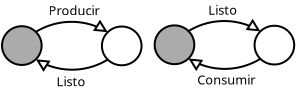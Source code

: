 <?xml version="1.0" encoding="UTF-8"?>
<dia:diagram xmlns:dia="http://www.lysator.liu.se/~alla/dia/">
  <dia:layer name="Fondo" visible="true" active="true">
    <dia:group>
      <dia:object type="Flowchart - Ellipse" version="0" id="O0">
        <dia:attribute name="obj_pos">
          <dia:point val="8.012,13.031"/>
        </dia:attribute>
        <dia:attribute name="obj_bb">
          <dia:rectangle val="7.962,12.981;10.044,15.019"/>
        </dia:attribute>
        <dia:attribute name="elem_corner">
          <dia:point val="8.012,13.031"/>
        </dia:attribute>
        <dia:attribute name="elem_width">
          <dia:real val="1.982"/>
        </dia:attribute>
        <dia:attribute name="elem_height">
          <dia:real val="1.938"/>
        </dia:attribute>
        <dia:attribute name="border_width">
          <dia:real val="0.1"/>
        </dia:attribute>
        <dia:attribute name="inner_color">
          <dia:color val="#ababab"/>
        </dia:attribute>
        <dia:attribute name="show_background">
          <dia:boolean val="true"/>
        </dia:attribute>
        <dia:attribute name="padding">
          <dia:real val="0.354"/>
        </dia:attribute>
        <dia:attribute name="text">
          <dia:composite type="text">
            <dia:attribute name="string">
              <dia:string>##</dia:string>
            </dia:attribute>
            <dia:attribute name="font">
              <dia:font family="sans" style="0" name="Helvetica"/>
            </dia:attribute>
            <dia:attribute name="height">
              <dia:real val="0.8"/>
            </dia:attribute>
            <dia:attribute name="pos">
              <dia:point val="9.003,14.195"/>
            </dia:attribute>
            <dia:attribute name="color">
              <dia:color val="#000000"/>
            </dia:attribute>
            <dia:attribute name="alignment">
              <dia:enum val="1"/>
            </dia:attribute>
          </dia:composite>
        </dia:attribute>
      </dia:object>
      <dia:object type="Flowchart - Ellipse" version="0" id="O1">
        <dia:attribute name="obj_pos">
          <dia:point val="13.008,13.047"/>
        </dia:attribute>
        <dia:attribute name="obj_bb">
          <dia:rectangle val="12.957,12.998;15.039,15.035"/>
        </dia:attribute>
        <dia:attribute name="elem_corner">
          <dia:point val="13.008,13.047"/>
        </dia:attribute>
        <dia:attribute name="elem_width">
          <dia:real val="1.982"/>
        </dia:attribute>
        <dia:attribute name="elem_height">
          <dia:real val="1.938"/>
        </dia:attribute>
        <dia:attribute name="show_background">
          <dia:boolean val="true"/>
        </dia:attribute>
        <dia:attribute name="padding">
          <dia:real val="0.354"/>
        </dia:attribute>
        <dia:attribute name="text">
          <dia:composite type="text">
            <dia:attribute name="string">
              <dia:string>##</dia:string>
            </dia:attribute>
            <dia:attribute name="font">
              <dia:font family="sans" style="0" name="Helvetica"/>
            </dia:attribute>
            <dia:attribute name="height">
              <dia:real val="0.8"/>
            </dia:attribute>
            <dia:attribute name="pos">
              <dia:point val="13.998,14.211"/>
            </dia:attribute>
            <dia:attribute name="color">
              <dia:color val="#000000"/>
            </dia:attribute>
            <dia:attribute name="alignment">
              <dia:enum val="1"/>
            </dia:attribute>
          </dia:composite>
        </dia:attribute>
      </dia:object>
      <dia:object type="Standard - Arc" version="0" id="O2">
        <dia:attribute name="obj_pos">
          <dia:point val="9.704,13.315"/>
        </dia:attribute>
        <dia:attribute name="obj_bb">
          <dia:rectangle val="9.653,12.7;13.348,13.382"/>
        </dia:attribute>
        <dia:attribute name="conn_endpoints">
          <dia:point val="9.704,13.315"/>
          <dia:point val="13.298,13.331"/>
        </dia:attribute>
        <dia:attribute name="curve_distance">
          <dia:real val="-0.511"/>
        </dia:attribute>
        <dia:attribute name="end_arrow">
          <dia:enum val="2"/>
        </dia:attribute>
        <dia:attribute name="end_arrow_length">
          <dia:real val="0.5"/>
        </dia:attribute>
        <dia:attribute name="end_arrow_width">
          <dia:real val="0.5"/>
        </dia:attribute>
        <dia:connections>
          <dia:connection handle="0" to="O0" connection="2"/>
          <dia:connection handle="1" to="O1" connection="6"/>
        </dia:connections>
      </dia:object>
      <dia:object type="Standard - Arc" version="0" id="O3">
        <dia:attribute name="obj_pos">
          <dia:point val="13.298,14.701"/>
        </dia:attribute>
        <dia:attribute name="obj_bb">
          <dia:rectangle val="9.653,14.635;13.348,15.317"/>
        </dia:attribute>
        <dia:attribute name="conn_endpoints">
          <dia:point val="13.298,14.701"/>
          <dia:point val="9.704,14.685"/>
        </dia:attribute>
        <dia:attribute name="curve_distance">
          <dia:real val="-0.513"/>
        </dia:attribute>
        <dia:attribute name="end_arrow">
          <dia:enum val="2"/>
        </dia:attribute>
        <dia:attribute name="end_arrow_length">
          <dia:real val="0.5"/>
        </dia:attribute>
        <dia:attribute name="end_arrow_width">
          <dia:real val="0.5"/>
        </dia:attribute>
        <dia:connections>
          <dia:connection handle="0" to="O1" connection="10"/>
          <dia:connection handle="1" to="O0" connection="14"/>
        </dia:connections>
      </dia:object>
      <dia:object type="Flowchart - Ellipse" version="0" id="O4">
        <dia:attribute name="obj_pos">
          <dia:point val="15.645,12.991"/>
        </dia:attribute>
        <dia:attribute name="obj_bb">
          <dia:rectangle val="15.595,12.941;17.677,14.979"/>
        </dia:attribute>
        <dia:attribute name="elem_corner">
          <dia:point val="15.645,12.991"/>
        </dia:attribute>
        <dia:attribute name="elem_width">
          <dia:real val="1.982"/>
        </dia:attribute>
        <dia:attribute name="elem_height">
          <dia:real val="1.938"/>
        </dia:attribute>
        <dia:attribute name="border_width">
          <dia:real val="0.1"/>
        </dia:attribute>
        <dia:attribute name="inner_color">
          <dia:color val="#ababab"/>
        </dia:attribute>
        <dia:attribute name="show_background">
          <dia:boolean val="true"/>
        </dia:attribute>
        <dia:attribute name="padding">
          <dia:real val="0.354"/>
        </dia:attribute>
        <dia:attribute name="text">
          <dia:composite type="text">
            <dia:attribute name="string">
              <dia:string>##</dia:string>
            </dia:attribute>
            <dia:attribute name="font">
              <dia:font family="sans" style="0" name="Helvetica"/>
            </dia:attribute>
            <dia:attribute name="height">
              <dia:real val="0.8"/>
            </dia:attribute>
            <dia:attribute name="pos">
              <dia:point val="16.636,14.155"/>
            </dia:attribute>
            <dia:attribute name="color">
              <dia:color val="#000000"/>
            </dia:attribute>
            <dia:attribute name="alignment">
              <dia:enum val="1"/>
            </dia:attribute>
          </dia:composite>
        </dia:attribute>
      </dia:object>
      <dia:object type="Flowchart - Ellipse" version="0" id="O5">
        <dia:attribute name="obj_pos">
          <dia:point val="20.64,13.008"/>
        </dia:attribute>
        <dia:attribute name="obj_bb">
          <dia:rectangle val="20.59,12.958;22.672,14.995"/>
        </dia:attribute>
        <dia:attribute name="elem_corner">
          <dia:point val="20.64,13.008"/>
        </dia:attribute>
        <dia:attribute name="elem_width">
          <dia:real val="1.982"/>
        </dia:attribute>
        <dia:attribute name="elem_height">
          <dia:real val="1.938"/>
        </dia:attribute>
        <dia:attribute name="show_background">
          <dia:boolean val="true"/>
        </dia:attribute>
        <dia:attribute name="padding">
          <dia:real val="0.354"/>
        </dia:attribute>
        <dia:attribute name="text">
          <dia:composite type="text">
            <dia:attribute name="string">
              <dia:string>##</dia:string>
            </dia:attribute>
            <dia:attribute name="font">
              <dia:font family="sans" style="0" name="Helvetica"/>
            </dia:attribute>
            <dia:attribute name="height">
              <dia:real val="0.8"/>
            </dia:attribute>
            <dia:attribute name="pos">
              <dia:point val="21.631,14.171"/>
            </dia:attribute>
            <dia:attribute name="color">
              <dia:color val="#000000"/>
            </dia:attribute>
            <dia:attribute name="alignment">
              <dia:enum val="1"/>
            </dia:attribute>
          </dia:composite>
        </dia:attribute>
      </dia:object>
      <dia:object type="Standard - Arc" version="0" id="O6">
        <dia:attribute name="obj_pos">
          <dia:point val="17.337,13.275"/>
        </dia:attribute>
        <dia:attribute name="obj_bb">
          <dia:rectangle val="17.286,12.66;20.981,13.342"/>
        </dia:attribute>
        <dia:attribute name="conn_endpoints">
          <dia:point val="17.337,13.275"/>
          <dia:point val="20.931,13.291"/>
        </dia:attribute>
        <dia:attribute name="curve_distance">
          <dia:real val="-0.511"/>
        </dia:attribute>
        <dia:attribute name="end_arrow">
          <dia:enum val="2"/>
        </dia:attribute>
        <dia:attribute name="end_arrow_length">
          <dia:real val="0.5"/>
        </dia:attribute>
        <dia:attribute name="end_arrow_width">
          <dia:real val="0.5"/>
        </dia:attribute>
        <dia:connections>
          <dia:connection handle="0" to="O4" connection="2"/>
          <dia:connection handle="1" to="O5" connection="6"/>
        </dia:connections>
      </dia:object>
      <dia:object type="Standard - Arc" version="0" id="O7">
        <dia:attribute name="obj_pos">
          <dia:point val="20.931,14.661"/>
        </dia:attribute>
        <dia:attribute name="obj_bb">
          <dia:rectangle val="17.286,14.595;20.981,15.277"/>
        </dia:attribute>
        <dia:attribute name="conn_endpoints">
          <dia:point val="20.931,14.661"/>
          <dia:point val="17.337,14.645"/>
        </dia:attribute>
        <dia:attribute name="curve_distance">
          <dia:real val="-0.513"/>
        </dia:attribute>
        <dia:attribute name="end_arrow">
          <dia:enum val="2"/>
        </dia:attribute>
        <dia:attribute name="end_arrow_length">
          <dia:real val="0.5"/>
        </dia:attribute>
        <dia:attribute name="end_arrow_width">
          <dia:real val="0.5"/>
        </dia:attribute>
        <dia:connections>
          <dia:connection handle="0" to="O5" connection="10"/>
          <dia:connection handle="1" to="O4" connection="14"/>
        </dia:connections>
      </dia:object>
      <dia:object type="Standard - Text" version="1" id="O8">
        <dia:attribute name="obj_pos">
          <dia:point val="10.337,12.481"/>
        </dia:attribute>
        <dia:attribute name="obj_bb">
          <dia:rectangle val="10.337,11.886;12.957,12.634"/>
        </dia:attribute>
        <dia:attribute name="text">
          <dia:composite type="text">
            <dia:attribute name="string">
              <dia:string>#Producir#</dia:string>
            </dia:attribute>
            <dia:attribute name="font">
              <dia:font family="sans" style="0" name="Helvetica"/>
            </dia:attribute>
            <dia:attribute name="height">
              <dia:real val="0.8"/>
            </dia:attribute>
            <dia:attribute name="pos">
              <dia:point val="10.337,12.481"/>
            </dia:attribute>
            <dia:attribute name="color">
              <dia:color val="#000000"/>
            </dia:attribute>
            <dia:attribute name="alignment">
              <dia:enum val="0"/>
            </dia:attribute>
          </dia:composite>
        </dia:attribute>
        <dia:attribute name="valign">
          <dia:enum val="3"/>
        </dia:attribute>
      </dia:object>
      <dia:object type="Standard - Text" version="1" id="O9">
        <dia:attribute name="obj_pos">
          <dia:point val="18.325,12.456"/>
        </dia:attribute>
        <dia:attribute name="obj_bb">
          <dia:rectangle val="18.325,11.861;19.834,12.609"/>
        </dia:attribute>
        <dia:attribute name="text">
          <dia:composite type="text">
            <dia:attribute name="string">
              <dia:string>#Listo#</dia:string>
            </dia:attribute>
            <dia:attribute name="font">
              <dia:font family="sans" style="0" name="Helvetica"/>
            </dia:attribute>
            <dia:attribute name="height">
              <dia:real val="0.8"/>
            </dia:attribute>
            <dia:attribute name="pos">
              <dia:point val="18.325,12.456"/>
            </dia:attribute>
            <dia:attribute name="color">
              <dia:color val="#000000"/>
            </dia:attribute>
            <dia:attribute name="alignment">
              <dia:enum val="0"/>
            </dia:attribute>
          </dia:composite>
        </dia:attribute>
        <dia:attribute name="valign">
          <dia:enum val="3"/>
        </dia:attribute>
      </dia:object>
      <dia:object type="Standard - Text" version="1" id="O10">
        <dia:attribute name="obj_pos">
          <dia:point val="10.738,16.03"/>
        </dia:attribute>
        <dia:attribute name="obj_bb">
          <dia:rectangle val="10.738,15.435;12.248,16.183"/>
        </dia:attribute>
        <dia:attribute name="text">
          <dia:composite type="text">
            <dia:attribute name="string">
              <dia:string>#Listo#</dia:string>
            </dia:attribute>
            <dia:attribute name="font">
              <dia:font family="sans" style="0" name="Helvetica"/>
            </dia:attribute>
            <dia:attribute name="height">
              <dia:real val="0.8"/>
            </dia:attribute>
            <dia:attribute name="pos">
              <dia:point val="10.738,16.03"/>
            </dia:attribute>
            <dia:attribute name="color">
              <dia:color val="#000000"/>
            </dia:attribute>
            <dia:attribute name="alignment">
              <dia:enum val="0"/>
            </dia:attribute>
          </dia:composite>
        </dia:attribute>
        <dia:attribute name="valign">
          <dia:enum val="3"/>
        </dia:attribute>
      </dia:object>
      <dia:object type="Standard - Text" version="1" id="O11">
        <dia:attribute name="obj_pos">
          <dia:point val="17.774,15.944"/>
        </dia:attribute>
        <dia:attribute name="obj_bb">
          <dia:rectangle val="17.774,15.349;20.82,16.096"/>
        </dia:attribute>
        <dia:attribute name="text">
          <dia:composite type="text">
            <dia:attribute name="string">
              <dia:string>#Consumir#</dia:string>
            </dia:attribute>
            <dia:attribute name="font">
              <dia:font family="sans" style="0" name="Helvetica"/>
            </dia:attribute>
            <dia:attribute name="height">
              <dia:real val="0.8"/>
            </dia:attribute>
            <dia:attribute name="pos">
              <dia:point val="17.774,15.944"/>
            </dia:attribute>
            <dia:attribute name="color">
              <dia:color val="#000000"/>
            </dia:attribute>
            <dia:attribute name="alignment">
              <dia:enum val="0"/>
            </dia:attribute>
          </dia:composite>
        </dia:attribute>
        <dia:attribute name="valign">
          <dia:enum val="3"/>
        </dia:attribute>
      </dia:object>
    </dia:group>
  </dia:layer>
</dia:diagram>
